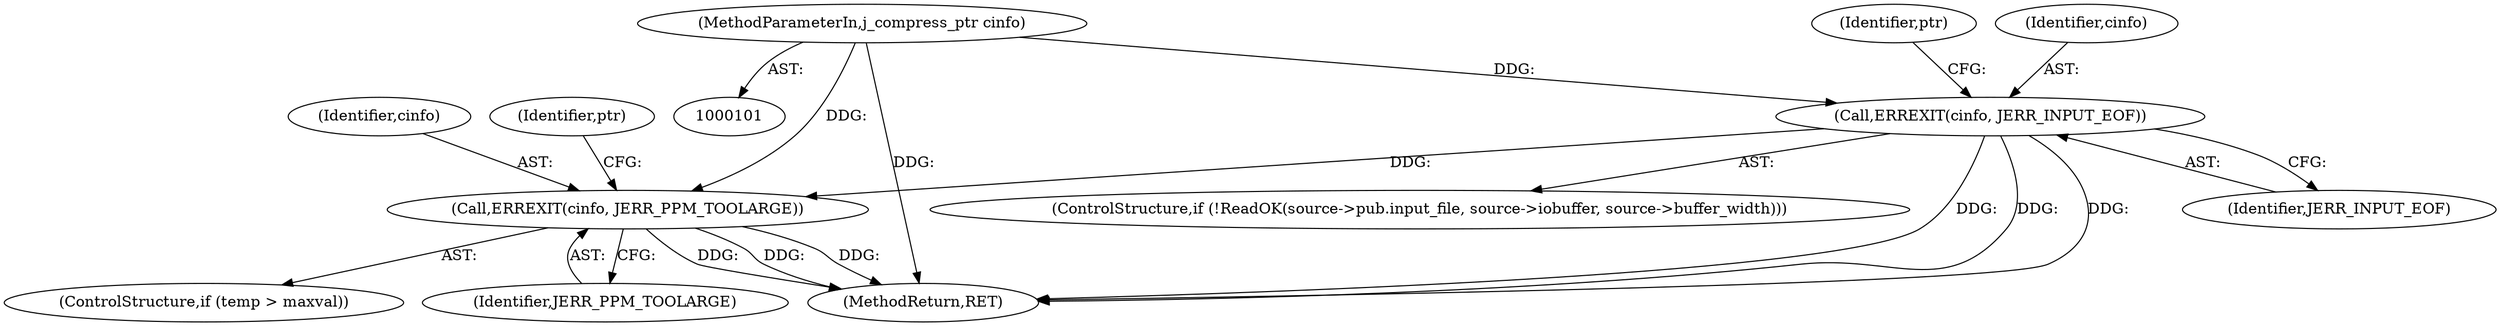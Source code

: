 digraph "1_libjpeg-turbo_9c78a04df4e44ef6487eee99c4258397f4fdca55_1@del" {
"1000188" [label="(Call,ERREXIT(cinfo, JERR_PPM_TOOLARGE))"];
"1000140" [label="(Call,ERREXIT(cinfo, JERR_INPUT_EOF))"];
"1000102" [label="(MethodParameterIn,j_compress_ptr cinfo)"];
"1000144" [label="(Identifier,ptr)"];
"1000142" [label="(Identifier,JERR_INPUT_EOF)"];
"1000184" [label="(ControlStructure,if (temp > maxval))"];
"1000126" [label="(ControlStructure,if (!ReadOK(source->pub.input_file, source->iobuffer, source->buffer_width)))"];
"1000189" [label="(Identifier,cinfo)"];
"1000194" [label="(Identifier,ptr)"];
"1000140" [label="(Call,ERREXIT(cinfo, JERR_INPUT_EOF))"];
"1000141" [label="(Identifier,cinfo)"];
"1000188" [label="(Call,ERREXIT(cinfo, JERR_PPM_TOOLARGE))"];
"1000200" [label="(MethodReturn,RET)"];
"1000102" [label="(MethodParameterIn,j_compress_ptr cinfo)"];
"1000190" [label="(Identifier,JERR_PPM_TOOLARGE)"];
"1000188" -> "1000184"  [label="AST: "];
"1000188" -> "1000190"  [label="CFG: "];
"1000189" -> "1000188"  [label="AST: "];
"1000190" -> "1000188"  [label="AST: "];
"1000194" -> "1000188"  [label="CFG: "];
"1000188" -> "1000200"  [label="DDG: "];
"1000188" -> "1000200"  [label="DDG: "];
"1000188" -> "1000200"  [label="DDG: "];
"1000140" -> "1000188"  [label="DDG: "];
"1000102" -> "1000188"  [label="DDG: "];
"1000140" -> "1000126"  [label="AST: "];
"1000140" -> "1000142"  [label="CFG: "];
"1000141" -> "1000140"  [label="AST: "];
"1000142" -> "1000140"  [label="AST: "];
"1000144" -> "1000140"  [label="CFG: "];
"1000140" -> "1000200"  [label="DDG: "];
"1000140" -> "1000200"  [label="DDG: "];
"1000140" -> "1000200"  [label="DDG: "];
"1000102" -> "1000140"  [label="DDG: "];
"1000102" -> "1000101"  [label="AST: "];
"1000102" -> "1000200"  [label="DDG: "];
}
